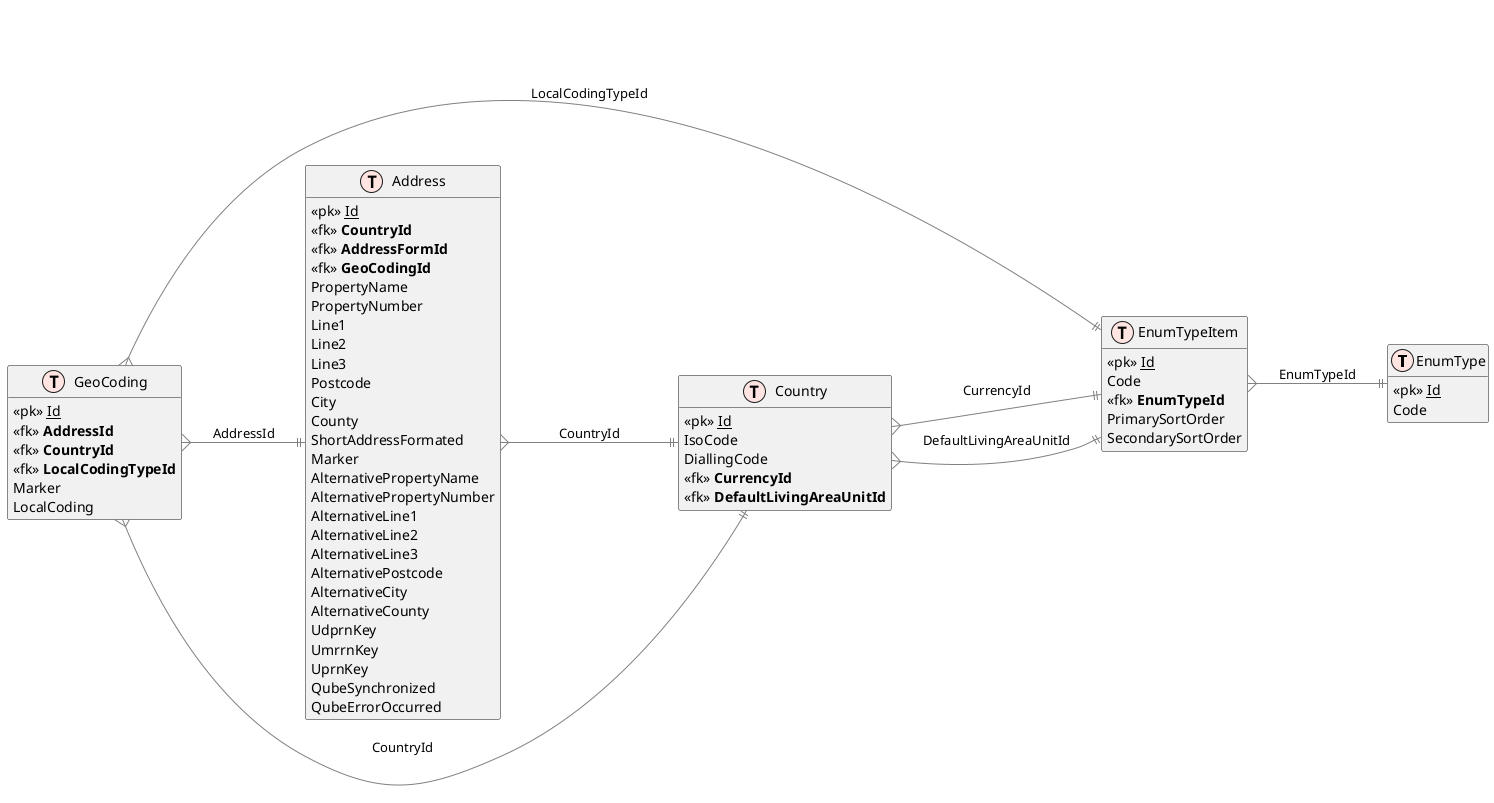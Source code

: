 @startuml AddressDb

left to right direction

!define table(x) class x << (T,mistyrose) >>   
!define view(x) class x << (V,lightblue) >>   
!define table(x) class x << (T,mistyrose) >>  
!define tr(x) class x << (R,red) >>  
!define tf(x) class x << (F,darkorange) >>   
!define af(x) class x << (F,white) >>   
!define fn(x) class x << (F,plum) >>   
!define fs(x) class x << (F,tan) >>   
!define ft(x) class x << (F,wheat) >>   
!define if(x) class x << (F,gaisboro) >>   
!define p(x) class x << (P,indianred) >>   
!define pc(x) class x << (P,lemonshiffon) >>   
!define x(x) class x << (P,linen) >>     
!define primary_key(x) <<pk>> <u>x</u>
!define foreign_key(x) <<fk>> <b>x</b>
!define link( k, y) k }--||  y
hide methods   
hide stereotypes  
skinparam classarrowcolor gray  

table(EnumType) {
    primary_key(Id)
    Code
}

table(EnumTypeItem) {
    primary_key(Id)
    Code
    foreign_key(EnumTypeId)
    PrimarySortOrder
    SecondarySortOrder
    }

table(Address) {
    primary_key(Id)
    foreign_key(CountryId)
    foreign_key(AddressFormId)
    foreign_key(GeoCodingId)
    PropertyName
    PropertyNumber
    Line1
    Line2
    Line3
    Postcode
    City
    County
    ShortAddressFormated
    Marker
    AlternativePropertyName
    AlternativePropertyNumber
    AlternativeLine1
    AlternativeLine2
    AlternativeLine3
    AlternativePostcode
    AlternativeCity
    AlternativeCounty
    UdprnKey
    UmrrnKey
    UprnKey
    QubeSynchronized
    QubeErrorOccurred
}

table(Country) {
    primary_key(Id)
    IsoCode
    DiallingCode
    foreign_key(CurrencyId)
    foreign_key(DefaultLivingAreaUnitId)
}

table(GeoCoding) {
    primary_key(Id)
    foreign_key(AddressId)
    foreign_key(CountryId)
    foreign_key(LocalCodingTypeId)
    Marker
    LocalCoding


}

link(GeoCoding,Address) : AddressId
link(Address,Country) : CountryId
link(GeoCoding,EnumTypeItem) : LocalCodingTypeId
link(GeoCoding,Country) : CountryId
link(Country,EnumTypeItem) : CurrencyId
link(Country,EnumTypeItem) : DefaultLivingAreaUnitId
link(EnumTypeItem,EnumType) : EnumTypeId


@enduml